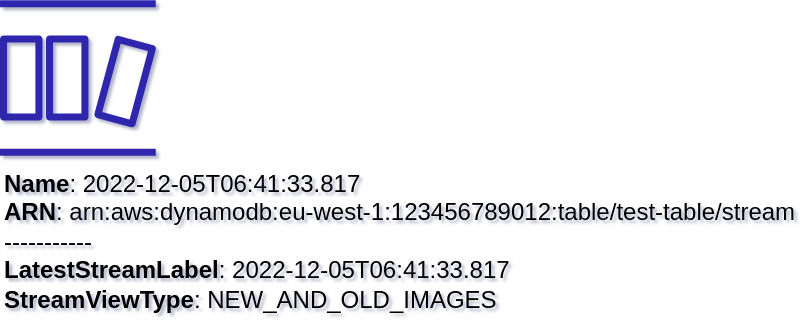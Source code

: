 <mxfile type="MultiCloud">
	<diagram id="diagram_1" name="AWS components">
		<mxGraphModel dx="1015" dy="661" grid="1" gridSize="10" guides="1" tooltips="1" connect="1" arrows="1" fold="1" page="1" pageScale="1" pageWidth="850" pageHeight="1100" math="0" shadow="1">
			<root>
				<mxCell id="0"/>
				<mxCell id="1" parent="0"/>
				<mxCell id="vertex:dynamo_stream:arn:aws:dynamodb:eu-west-1:123456789012:table/test-table/stream" value="&lt;b&gt;Name&lt;/b&gt;: 2022-12-05T06:41:33.817&lt;BR&gt;&lt;b&gt;ARN&lt;/b&gt;: arn:aws:dynamodb:eu-west-1:123456789012:table/test-table/stream&lt;BR&gt;-----------&lt;BR&gt;&lt;b&gt;LatestStreamLabel&lt;/b&gt;: 2022-12-05T06:41:33.817&lt;BR&gt;&lt;b&gt;StreamViewType&lt;/b&gt;: NEW_AND_OLD_IMAGES" style="sketch=0;outlineConnect=0;gradientColor=none;fillColor=#2E27AD;strokeColor=none;dashed=0;verticalLabelPosition=bottom;verticalAlign=top;align=left;html=1;fontSize=12;fontStyle=0;aspect=fixed;pointerEvents=1;shape=mxgraph.aws4.dynamodb_stream" parent="1" vertex="1">
					<mxGeometry width="78" height="78" as="geometry"/>
				</mxCell>
			</root>
		</mxGraphModel>
	</diagram>
</mxfile>